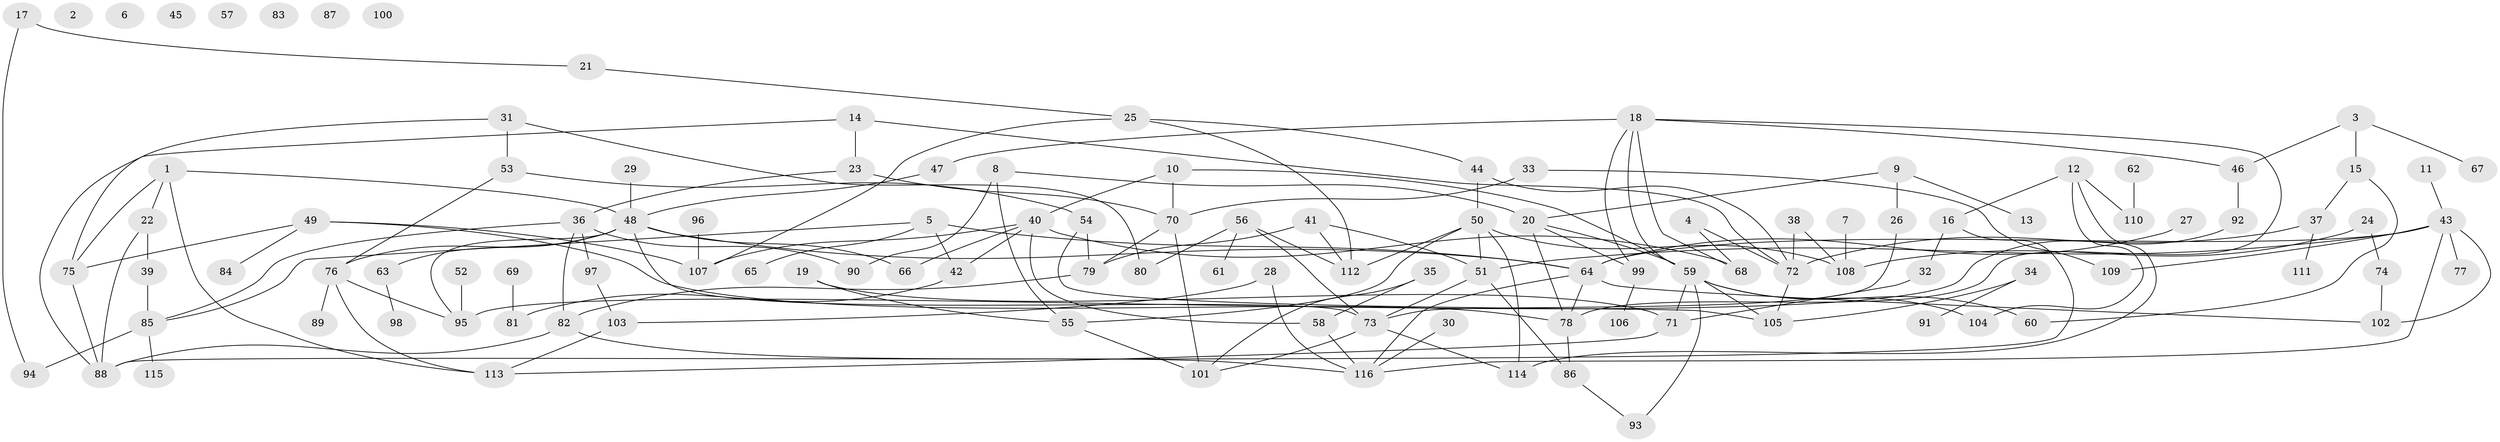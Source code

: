 // Generated by graph-tools (version 1.1) at 2025/25/03/09/25 03:25:16]
// undirected, 116 vertices, 164 edges
graph export_dot {
graph [start="1"]
  node [color=gray90,style=filled];
  1;
  2;
  3;
  4;
  5;
  6;
  7;
  8;
  9;
  10;
  11;
  12;
  13;
  14;
  15;
  16;
  17;
  18;
  19;
  20;
  21;
  22;
  23;
  24;
  25;
  26;
  27;
  28;
  29;
  30;
  31;
  32;
  33;
  34;
  35;
  36;
  37;
  38;
  39;
  40;
  41;
  42;
  43;
  44;
  45;
  46;
  47;
  48;
  49;
  50;
  51;
  52;
  53;
  54;
  55;
  56;
  57;
  58;
  59;
  60;
  61;
  62;
  63;
  64;
  65;
  66;
  67;
  68;
  69;
  70;
  71;
  72;
  73;
  74;
  75;
  76;
  77;
  78;
  79;
  80;
  81;
  82;
  83;
  84;
  85;
  86;
  87;
  88;
  89;
  90;
  91;
  92;
  93;
  94;
  95;
  96;
  97;
  98;
  99;
  100;
  101;
  102;
  103;
  104;
  105;
  106;
  107;
  108;
  109;
  110;
  111;
  112;
  113;
  114;
  115;
  116;
  1 -- 22;
  1 -- 48;
  1 -- 75;
  1 -- 113;
  3 -- 15;
  3 -- 46;
  3 -- 67;
  4 -- 68;
  4 -- 72;
  5 -- 42;
  5 -- 64;
  5 -- 65;
  5 -- 85;
  7 -- 108;
  8 -- 20;
  8 -- 55;
  8 -- 90;
  9 -- 13;
  9 -- 20;
  9 -- 26;
  10 -- 40;
  10 -- 59;
  10 -- 70;
  11 -- 43;
  12 -- 16;
  12 -- 104;
  12 -- 110;
  12 -- 114;
  14 -- 23;
  14 -- 72;
  14 -- 88;
  15 -- 37;
  15 -- 60;
  16 -- 32;
  16 -- 88;
  17 -- 21;
  17 -- 94;
  18 -- 46;
  18 -- 47;
  18 -- 59;
  18 -- 68;
  18 -- 78;
  18 -- 99;
  19 -- 55;
  19 -- 71;
  20 -- 59;
  20 -- 78;
  20 -- 99;
  21 -- 25;
  22 -- 39;
  22 -- 88;
  23 -- 36;
  23 -- 70;
  24 -- 74;
  24 -- 108;
  25 -- 44;
  25 -- 107;
  25 -- 112;
  26 -- 73;
  27 -- 64;
  28 -- 103;
  28 -- 116;
  29 -- 48;
  30 -- 116;
  31 -- 53;
  31 -- 75;
  31 -- 80;
  32 -- 71;
  33 -- 70;
  33 -- 109;
  34 -- 91;
  34 -- 105;
  35 -- 58;
  35 -- 101;
  36 -- 82;
  36 -- 85;
  36 -- 90;
  36 -- 97;
  37 -- 72;
  37 -- 111;
  38 -- 72;
  38 -- 108;
  39 -- 85;
  40 -- 42;
  40 -- 58;
  40 -- 66;
  40 -- 68;
  40 -- 107;
  41 -- 51;
  41 -- 79;
  41 -- 112;
  42 -- 81;
  43 -- 51;
  43 -- 64;
  43 -- 77;
  43 -- 102;
  43 -- 109;
  43 -- 116;
  44 -- 50;
  44 -- 72;
  46 -- 92;
  47 -- 48;
  48 -- 63;
  48 -- 64;
  48 -- 66;
  48 -- 73;
  48 -- 76;
  48 -- 95;
  49 -- 75;
  49 -- 78;
  49 -- 84;
  49 -- 107;
  50 -- 51;
  50 -- 55;
  50 -- 108;
  50 -- 112;
  50 -- 114;
  51 -- 73;
  51 -- 86;
  52 -- 95;
  53 -- 54;
  53 -- 76;
  54 -- 79;
  54 -- 105;
  55 -- 101;
  56 -- 61;
  56 -- 73;
  56 -- 80;
  56 -- 112;
  58 -- 116;
  59 -- 60;
  59 -- 71;
  59 -- 93;
  59 -- 104;
  59 -- 105;
  62 -- 110;
  63 -- 98;
  64 -- 78;
  64 -- 102;
  64 -- 116;
  69 -- 81;
  70 -- 79;
  70 -- 101;
  71 -- 113;
  72 -- 105;
  73 -- 101;
  73 -- 114;
  74 -- 102;
  75 -- 88;
  76 -- 89;
  76 -- 95;
  76 -- 113;
  78 -- 86;
  79 -- 82;
  82 -- 88;
  82 -- 116;
  85 -- 94;
  85 -- 115;
  86 -- 93;
  92 -- 95;
  96 -- 107;
  97 -- 103;
  99 -- 106;
  103 -- 113;
}
